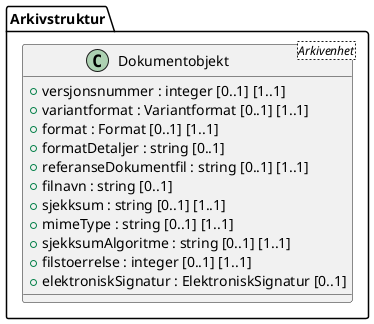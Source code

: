 @startuml
class Arkivstruktur.Dokumentobjekt <Arkivenhet> {
  +versjonsnummer : integer [0..1] [1..1]
  +variantformat : Variantformat [0..1] [1..1]
  +format : Format [0..1] [1..1]
  +formatDetaljer : string [0..1]
  +referanseDokumentfil : string [0..1] [1..1]
  +filnavn : string [0..1]
  +sjekksum : string [0..1] [1..1]
  +mimeType : string [0..1] [1..1]
  +sjekksumAlgoritme : string [0..1] [1..1]
  +filstoerrelse : integer [0..1] [1..1]
  +elektroniskSignatur : ElektroniskSignatur [0..1]
}
@enduml
